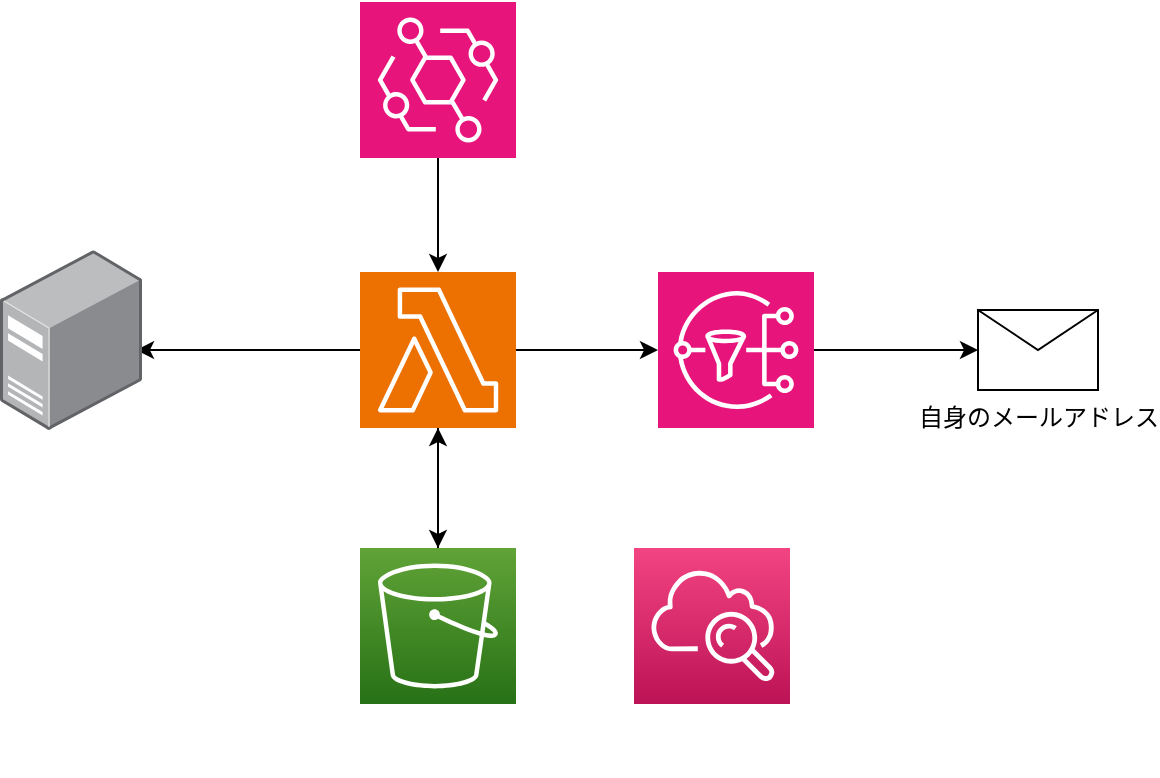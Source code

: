 <mxfile version="23.0.2" type="device">
  <diagram id="Ht1M8jgEwFfnCIfOTk4-" name="Page-1">
    <mxGraphModel dx="1674" dy="836" grid="1" gridSize="10" guides="1" tooltips="1" connect="1" arrows="1" fold="1" page="1" pageScale="1" pageWidth="1169" pageHeight="827" math="0" shadow="0">
      <root>
        <mxCell id="0" />
        <mxCell id="1" parent="0" />
        <mxCell id="UEzPUAAOIrF-is8g5C7q-116" value="rss-feed-bucket-result" style="outlineConnect=0;fontColor=#FFFFFF;gradientColor=#60A337;gradientDirection=north;fillColor=#277116;strokeColor=#ffffff;dashed=0;verticalLabelPosition=bottom;verticalAlign=top;align=center;fontSize=12;fontStyle=0;aspect=fixed;shape=mxgraph.aws4.resourceIcon;resIcon=mxgraph.aws4.s3;labelBackgroundColor=none;fontFamily=Helvetica;html=1;" parent="1" vertex="1">
          <mxGeometry x="320.0" y="361" width="78" height="78" as="geometry" />
        </mxCell>
        <mxCell id="m1kPSWAIxEd_lFpvvYN0-1" value="EventBridge" style="sketch=0;points=[[0,0,0],[0.25,0,0],[0.5,0,0],[0.75,0,0],[1,0,0],[0,1,0],[0.25,1,0],[0.5,1,0],[0.75,1,0],[1,1,0],[0,0.25,0],[0,0.5,0],[0,0.75,0],[1,0.25,0],[1,0.5,0],[1,0.75,0]];outlineConnect=0;fontColor=#FFFFFF;fillColor=#E7157B;strokeColor=#ffffff;dashed=0;verticalLabelPosition=bottom;verticalAlign=top;align=center;fontSize=12;fontStyle=0;aspect=fixed;shape=mxgraph.aws4.resourceIcon;resIcon=mxgraph.aws4.eventbridge;fontFamily=Helvetica;html=1;" parent="1" vertex="1">
          <mxGeometry x="320" y="88" width="78" height="78" as="geometry" />
        </mxCell>
        <mxCell id="m1kPSWAIxEd_lFpvvYN0-8" value="" style="edgeStyle=orthogonalEdgeStyle;rounded=0;orthogonalLoop=1;jettySize=auto;fontFamily=Helvetica;fontColor=#FFFFFF;html=1;" parent="1" source="m1kPSWAIxEd_lFpvvYN0-2" target="UEzPUAAOIrF-is8g5C7q-116" edge="1">
          <mxGeometry relative="1" as="geometry" />
        </mxCell>
        <mxCell id="m1kPSWAIxEd_lFpvvYN0-10" value="" style="edgeStyle=orthogonalEdgeStyle;rounded=0;orthogonalLoop=1;jettySize=auto;entryX=0.958;entryY=0.556;entryDx=0;entryDy=0;entryPerimeter=0;fontFamily=Helvetica;fontColor=#FFFFFF;html=1;" parent="1" source="m1kPSWAIxEd_lFpvvYN0-2" target="m1kPSWAIxEd_lFpvvYN0-13" edge="1">
          <mxGeometry relative="1" as="geometry">
            <mxPoint x="240" y="262.6" as="targetPoint" />
          </mxGeometry>
        </mxCell>
        <mxCell id="m1kPSWAIxEd_lFpvvYN0-2" value="rss-check-rss-feed-lambda&lt;br&gt;" style="sketch=0;points=[[0,0,0],[0.25,0,0],[0.5,0,0],[0.75,0,0],[1,0,0],[0,1,0],[0.25,1,0],[0.5,1,0],[0.75,1,0],[1,1,0],[0,0.25,0],[0,0.5,0],[0,0.75,0],[1,0.25,0],[1,0.5,0],[1,0.75,0]];outlineConnect=0;fontColor=#FFFFFF;fillColor=#ED7100;strokeColor=#ffffff;dashed=0;verticalLabelPosition=bottom;verticalAlign=top;align=center;fontSize=12;fontStyle=0;aspect=fixed;shape=mxgraph.aws4.resourceIcon;resIcon=mxgraph.aws4.lambda;fontFamily=Helvetica;html=1;" parent="1" vertex="1">
          <mxGeometry x="320" y="223" width="78" height="78" as="geometry" />
        </mxCell>
        <mxCell id="m1kPSWAIxEd_lFpvvYN0-3" value="" style="edgeStyle=orthogonalEdgeStyle;rounded=0;orthogonalLoop=1;jettySize=auto;entryX=0.5;entryY=0;entryDx=0;entryDy=0;entryPerimeter=0;fontFamily=Helvetica;fontColor=#FFFFFF;html=1;" parent="1" source="m1kPSWAIxEd_lFpvvYN0-1" target="m1kPSWAIxEd_lFpvvYN0-2" edge="1">
          <mxGeometry relative="1" as="geometry" />
        </mxCell>
        <mxCell id="xJQYfbYd6jUOka8zvTdJ-6" style="edgeStyle=orthogonalEdgeStyle;rounded=0;orthogonalLoop=1;jettySize=auto;html=1;entryX=0;entryY=0.5;entryDx=0;entryDy=0;" edge="1" parent="1" source="m1kPSWAIxEd_lFpvvYN0-4" target="xJQYfbYd6jUOka8zvTdJ-5">
          <mxGeometry relative="1" as="geometry" />
        </mxCell>
        <mxCell id="m1kPSWAIxEd_lFpvvYN0-4" value="rss-feed-topic" style="sketch=0;points=[[0,0,0],[0.25,0,0],[0.5,0,0],[0.75,0,0],[1,0,0],[0,1,0],[0.25,1,0],[0.5,1,0],[0.75,1,0],[1,1,0],[0,0.25,0],[0,0.5,0],[0,0.75,0],[1,0.25,0],[1,0.5,0],[1,0.75,0]];outlineConnect=0;fontColor=#FFFFFF;fillColor=#E7157B;strokeColor=#ffffff;dashed=0;verticalLabelPosition=bottom;verticalAlign=top;align=center;fontSize=12;fontStyle=0;aspect=fixed;shape=mxgraph.aws4.resourceIcon;resIcon=mxgraph.aws4.sns;fontFamily=Helvetica;html=1;" parent="1" vertex="1">
          <mxGeometry x="469" y="223" width="78" height="78" as="geometry" />
        </mxCell>
        <mxCell id="m1kPSWAIxEd_lFpvvYN0-13" value="外部HP" style="image;points=[];aspect=fixed;align=center;shadow=0;dashed=0;image=img/lib/allied_telesis/computer_and_terminals/Server_Desktop.svg;fontFamily=Helvetica;fontColor=#FFFFFF;html=1;" parent="1" vertex="1">
          <mxGeometry x="140" y="212" width="71" height="90" as="geometry" />
        </mxCell>
        <mxCell id="m1kPSWAIxEd_lFpvvYN0-15" value="Amazon&lt;br&gt;CloudWatch" style="outlineConnect=0;fontColor=#FFFFFF;gradientColor=#F34482;gradientDirection=north;fillColor=#BC1356;strokeColor=#ffffff;dashed=0;verticalLabelPosition=bottom;verticalAlign=top;align=center;fontSize=12;fontStyle=0;aspect=fixed;shape=mxgraph.aws4.resourceIcon;resIcon=mxgraph.aws4.cloudwatch;labelBackgroundColor=none;fontFamily=Helvetica;html=1;" parent="1" vertex="1">
          <mxGeometry x="457.0" y="361" width="78" height="78" as="geometry" />
        </mxCell>
        <mxCell id="xJQYfbYd6jUOka8zvTdJ-1" style="edgeStyle=orthogonalEdgeStyle;rounded=0;orthogonalLoop=1;jettySize=auto;html=1;entryX=0.5;entryY=1;entryDx=0;entryDy=0;entryPerimeter=0;" edge="1" parent="1" source="UEzPUAAOIrF-is8g5C7q-116" target="m1kPSWAIxEd_lFpvvYN0-2">
          <mxGeometry relative="1" as="geometry" />
        </mxCell>
        <mxCell id="xJQYfbYd6jUOka8zvTdJ-4" style="edgeStyle=orthogonalEdgeStyle;rounded=0;orthogonalLoop=1;jettySize=auto;html=1;entryX=0;entryY=0.5;entryDx=0;entryDy=0;entryPerimeter=0;" edge="1" parent="1" source="m1kPSWAIxEd_lFpvvYN0-2" target="m1kPSWAIxEd_lFpvvYN0-4">
          <mxGeometry relative="1" as="geometry" />
        </mxCell>
        <mxCell id="xJQYfbYd6jUOka8zvTdJ-5" value="自身のメールアドレス" style="shape=message;html=1;html=1;outlineConnect=0;labelPosition=center;verticalLabelPosition=bottom;align=center;verticalAlign=top;" vertex="1" parent="1">
          <mxGeometry x="629" y="242" width="60" height="40" as="geometry" />
        </mxCell>
      </root>
    </mxGraphModel>
  </diagram>
</mxfile>
